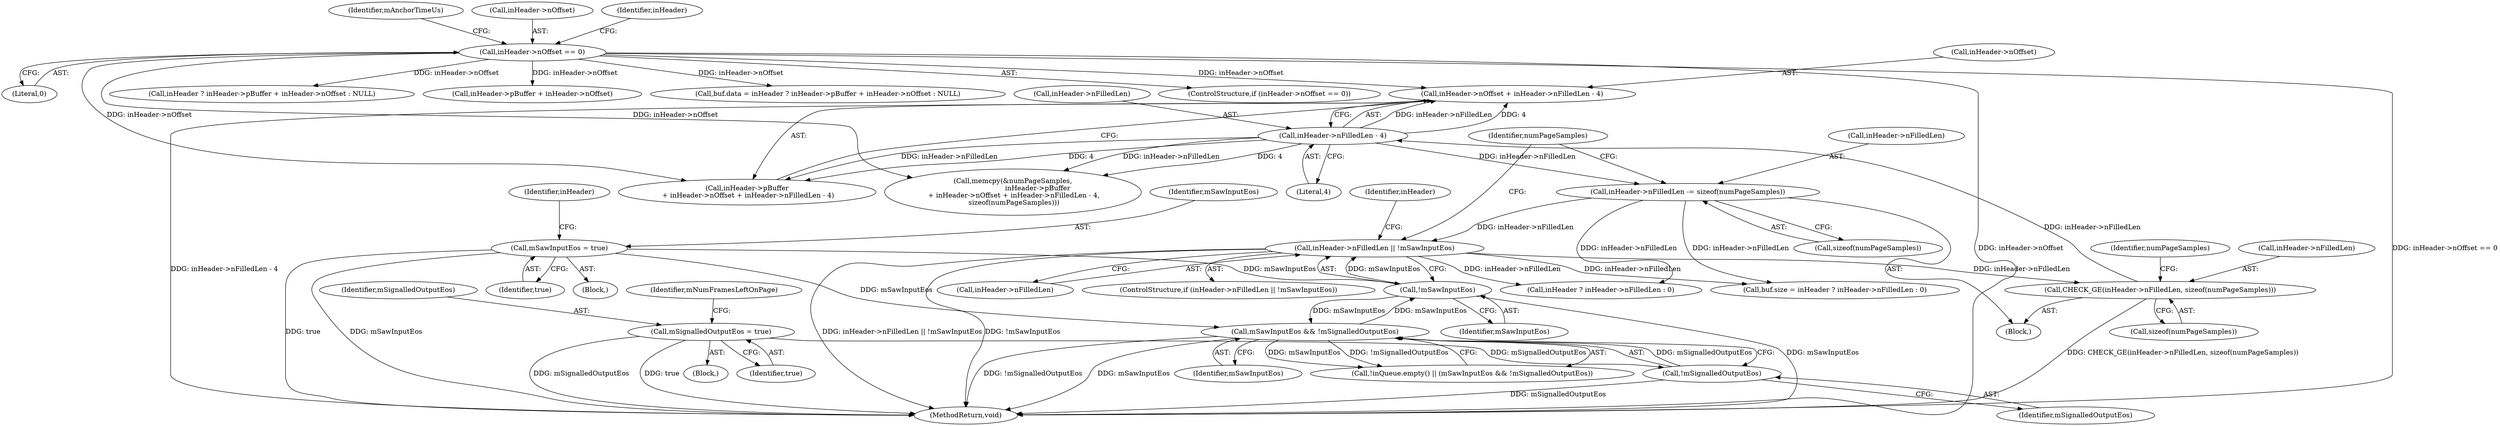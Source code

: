 digraph "0_Android_4e32001e4196f39ddd0b86686ae0231c8f5ed944_0@pointer" {
"1000311" [label="(Call,inHeader->nOffset + inHeader->nFilledLen - 4)"];
"1000323" [label="(Call,inHeader->nOffset == 0)"];
"1000315" [label="(Call,inHeader->nFilledLen - 4)"];
"1000298" [label="(Call,CHECK_GE(inHeader->nFilledLen, sizeof(numPageSamples)))"];
"1000291" [label="(Call,inHeader->nFilledLen || !mSawInputEos)"];
"1000337" [label="(Call,inHeader->nFilledLen -= sizeof(numPageSamples))"];
"1000295" [label="(Call,!mSawInputEos)"];
"1000234" [label="(Call,mSawInputEos && !mSignalledOutputEos)"];
"1000287" [label="(Call,mSawInputEos = true)"];
"1000236" [label="(Call,!mSignalledOutputEos)"];
"1000524" [label="(Call,mSignalledOutputEos = true)"];
"1000330" [label="(Identifier,mAnchorTimeUs)"];
"1000299" [label="(Call,inHeader->nFilledLen)"];
"1000338" [label="(Call,inHeader->nFilledLen)"];
"1000288" [label="(Identifier,mSawInputEos)"];
"1000526" [label="(Identifier,true)"];
"1000289" [label="(Identifier,true)"];
"1000366" [label="(Call,buf.size = inHeader ? inHeader->nFilledLen : 0)"];
"1000291" [label="(Call,inHeader->nFilledLen || !mSawInputEos)"];
"1000524" [label="(Call,mSignalledOutputEos = true)"];
"1000324" [label="(Call,inHeader->nOffset)"];
"1000525" [label="(Identifier,mSignalledOutputEos)"];
"1000295" [label="(Call,!mSawInputEos)"];
"1000296" [label="(Identifier,mSawInputEos)"];
"1000286" [label="(Block,)"];
"1000337" [label="(Call,inHeader->nFilledLen -= sizeof(numPageSamples))"];
"1000292" [label="(Call,inHeader->nFilledLen)"];
"1000315" [label="(Call,inHeader->nFilledLen - 4)"];
"1000327" [label="(Literal,0)"];
"1000234" [label="(Call,mSawInputEos && !mSignalledOutputEos)"];
"1000311" [label="(Call,inHeader->nOffset + inHeader->nFilledLen - 4)"];
"1000341" [label="(Call,sizeof(numPageSamples))"];
"1000588" [label="(MethodReturn,void)"];
"1000345" [label="(Identifier,numPageSamples)"];
"1000236" [label="(Call,!mSignalledOutputEos)"];
"1000302" [label="(Call,sizeof(numPageSamples))"];
"1000370" [label="(Call,inHeader ? inHeader->nFilledLen : 0)"];
"1000290" [label="(ControlStructure,if (inHeader->nFilledLen || !mSawInputEos))"];
"1000356" [label="(Call,inHeader ? inHeader->pBuffer + inHeader->nOffset : NULL)"];
"1000358" [label="(Call,inHeader->pBuffer + inHeader->nOffset)"];
"1000235" [label="(Identifier,mSawInputEos)"];
"1000231" [label="(Call,!inQueue.empty() || (mSawInputEos && !mSignalledOutputEos))"];
"1000323" [label="(Call,inHeader->nOffset == 0)"];
"1000352" [label="(Call,buf.data = inHeader ? inHeader->pBuffer + inHeader->nOffset : NULL)"];
"1000306" [label="(Identifier,numPageSamples)"];
"1000528" [label="(Identifier,mNumFramesLeftOnPage)"];
"1000237" [label="(Identifier,mSignalledOutputEos)"];
"1000518" [label="(Block,)"];
"1000319" [label="(Literal,4)"];
"1000298" [label="(Call,CHECK_GE(inHeader->nFilledLen, sizeof(numPageSamples)))"];
"1000312" [label="(Call,inHeader->nOffset)"];
"1000297" [label="(Block,)"];
"1000300" [label="(Identifier,inHeader)"];
"1000287" [label="(Call,mSawInputEos = true)"];
"1000293" [label="(Identifier,inHeader)"];
"1000304" [label="(Call,memcpy(&numPageSamples,\n                       inHeader->pBuffer\n + inHeader->nOffset + inHeader->nFilledLen - 4,\n sizeof(numPageSamples)))"];
"1000307" [label="(Call,inHeader->pBuffer\n + inHeader->nOffset + inHeader->nFilledLen - 4)"];
"1000322" [label="(ControlStructure,if (inHeader->nOffset == 0))"];
"1000316" [label="(Call,inHeader->nFilledLen)"];
"1000339" [label="(Identifier,inHeader)"];
"1000311" -> "1000307"  [label="AST: "];
"1000311" -> "1000315"  [label="CFG: "];
"1000312" -> "1000311"  [label="AST: "];
"1000315" -> "1000311"  [label="AST: "];
"1000307" -> "1000311"  [label="CFG: "];
"1000311" -> "1000588"  [label="DDG: inHeader->nFilledLen - 4"];
"1000323" -> "1000311"  [label="DDG: inHeader->nOffset"];
"1000315" -> "1000311"  [label="DDG: inHeader->nFilledLen"];
"1000315" -> "1000311"  [label="DDG: 4"];
"1000323" -> "1000322"  [label="AST: "];
"1000323" -> "1000327"  [label="CFG: "];
"1000324" -> "1000323"  [label="AST: "];
"1000327" -> "1000323"  [label="AST: "];
"1000330" -> "1000323"  [label="CFG: "];
"1000339" -> "1000323"  [label="CFG: "];
"1000323" -> "1000588"  [label="DDG: inHeader->nOffset"];
"1000323" -> "1000588"  [label="DDG: inHeader->nOffset == 0"];
"1000323" -> "1000304"  [label="DDG: inHeader->nOffset"];
"1000323" -> "1000307"  [label="DDG: inHeader->nOffset"];
"1000323" -> "1000352"  [label="DDG: inHeader->nOffset"];
"1000323" -> "1000356"  [label="DDG: inHeader->nOffset"];
"1000323" -> "1000358"  [label="DDG: inHeader->nOffset"];
"1000315" -> "1000319"  [label="CFG: "];
"1000316" -> "1000315"  [label="AST: "];
"1000319" -> "1000315"  [label="AST: "];
"1000315" -> "1000304"  [label="DDG: inHeader->nFilledLen"];
"1000315" -> "1000304"  [label="DDG: 4"];
"1000315" -> "1000307"  [label="DDG: inHeader->nFilledLen"];
"1000315" -> "1000307"  [label="DDG: 4"];
"1000298" -> "1000315"  [label="DDG: inHeader->nFilledLen"];
"1000315" -> "1000337"  [label="DDG: inHeader->nFilledLen"];
"1000298" -> "1000297"  [label="AST: "];
"1000298" -> "1000302"  [label="CFG: "];
"1000299" -> "1000298"  [label="AST: "];
"1000302" -> "1000298"  [label="AST: "];
"1000306" -> "1000298"  [label="CFG: "];
"1000298" -> "1000588"  [label="DDG: CHECK_GE(inHeader->nFilledLen, sizeof(numPageSamples))"];
"1000291" -> "1000298"  [label="DDG: inHeader->nFilledLen"];
"1000291" -> "1000290"  [label="AST: "];
"1000291" -> "1000292"  [label="CFG: "];
"1000291" -> "1000295"  [label="CFG: "];
"1000292" -> "1000291"  [label="AST: "];
"1000295" -> "1000291"  [label="AST: "];
"1000300" -> "1000291"  [label="CFG: "];
"1000345" -> "1000291"  [label="CFG: "];
"1000291" -> "1000588"  [label="DDG: inHeader->nFilledLen || !mSawInputEos"];
"1000291" -> "1000588"  [label="DDG: !mSawInputEos"];
"1000337" -> "1000291"  [label="DDG: inHeader->nFilledLen"];
"1000295" -> "1000291"  [label="DDG: mSawInputEos"];
"1000291" -> "1000366"  [label="DDG: inHeader->nFilledLen"];
"1000291" -> "1000370"  [label="DDG: inHeader->nFilledLen"];
"1000337" -> "1000297"  [label="AST: "];
"1000337" -> "1000341"  [label="CFG: "];
"1000338" -> "1000337"  [label="AST: "];
"1000341" -> "1000337"  [label="AST: "];
"1000345" -> "1000337"  [label="CFG: "];
"1000337" -> "1000366"  [label="DDG: inHeader->nFilledLen"];
"1000337" -> "1000370"  [label="DDG: inHeader->nFilledLen"];
"1000295" -> "1000296"  [label="CFG: "];
"1000296" -> "1000295"  [label="AST: "];
"1000295" -> "1000588"  [label="DDG: mSawInputEos"];
"1000295" -> "1000234"  [label="DDG: mSawInputEos"];
"1000234" -> "1000295"  [label="DDG: mSawInputEos"];
"1000287" -> "1000295"  [label="DDG: mSawInputEos"];
"1000234" -> "1000231"  [label="AST: "];
"1000234" -> "1000235"  [label="CFG: "];
"1000234" -> "1000236"  [label="CFG: "];
"1000235" -> "1000234"  [label="AST: "];
"1000236" -> "1000234"  [label="AST: "];
"1000231" -> "1000234"  [label="CFG: "];
"1000234" -> "1000588"  [label="DDG: !mSignalledOutputEos"];
"1000234" -> "1000588"  [label="DDG: mSawInputEos"];
"1000234" -> "1000231"  [label="DDG: mSawInputEos"];
"1000234" -> "1000231"  [label="DDG: !mSignalledOutputEos"];
"1000287" -> "1000234"  [label="DDG: mSawInputEos"];
"1000236" -> "1000234"  [label="DDG: mSignalledOutputEos"];
"1000287" -> "1000286"  [label="AST: "];
"1000287" -> "1000289"  [label="CFG: "];
"1000288" -> "1000287"  [label="AST: "];
"1000289" -> "1000287"  [label="AST: "];
"1000293" -> "1000287"  [label="CFG: "];
"1000287" -> "1000588"  [label="DDG: true"];
"1000287" -> "1000588"  [label="DDG: mSawInputEos"];
"1000236" -> "1000237"  [label="CFG: "];
"1000237" -> "1000236"  [label="AST: "];
"1000236" -> "1000588"  [label="DDG: mSignalledOutputEos"];
"1000524" -> "1000236"  [label="DDG: mSignalledOutputEos"];
"1000524" -> "1000518"  [label="AST: "];
"1000524" -> "1000526"  [label="CFG: "];
"1000525" -> "1000524"  [label="AST: "];
"1000526" -> "1000524"  [label="AST: "];
"1000528" -> "1000524"  [label="CFG: "];
"1000524" -> "1000588"  [label="DDG: mSignalledOutputEos"];
"1000524" -> "1000588"  [label="DDG: true"];
}
